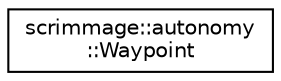 digraph "Graphical Class Hierarchy"
{
 // LATEX_PDF_SIZE
  edge [fontname="Helvetica",fontsize="10",labelfontname="Helvetica",labelfontsize="10"];
  node [fontname="Helvetica",fontsize="10",shape=record];
  rankdir="LR";
  Node0 [label="scrimmage::autonomy\l::Waypoint",height=0.2,width=0.4,color="black", fillcolor="white", style="filled",URL="$classscrimmage_1_1autonomy_1_1Waypoint.html",tooltip=" "];
}
